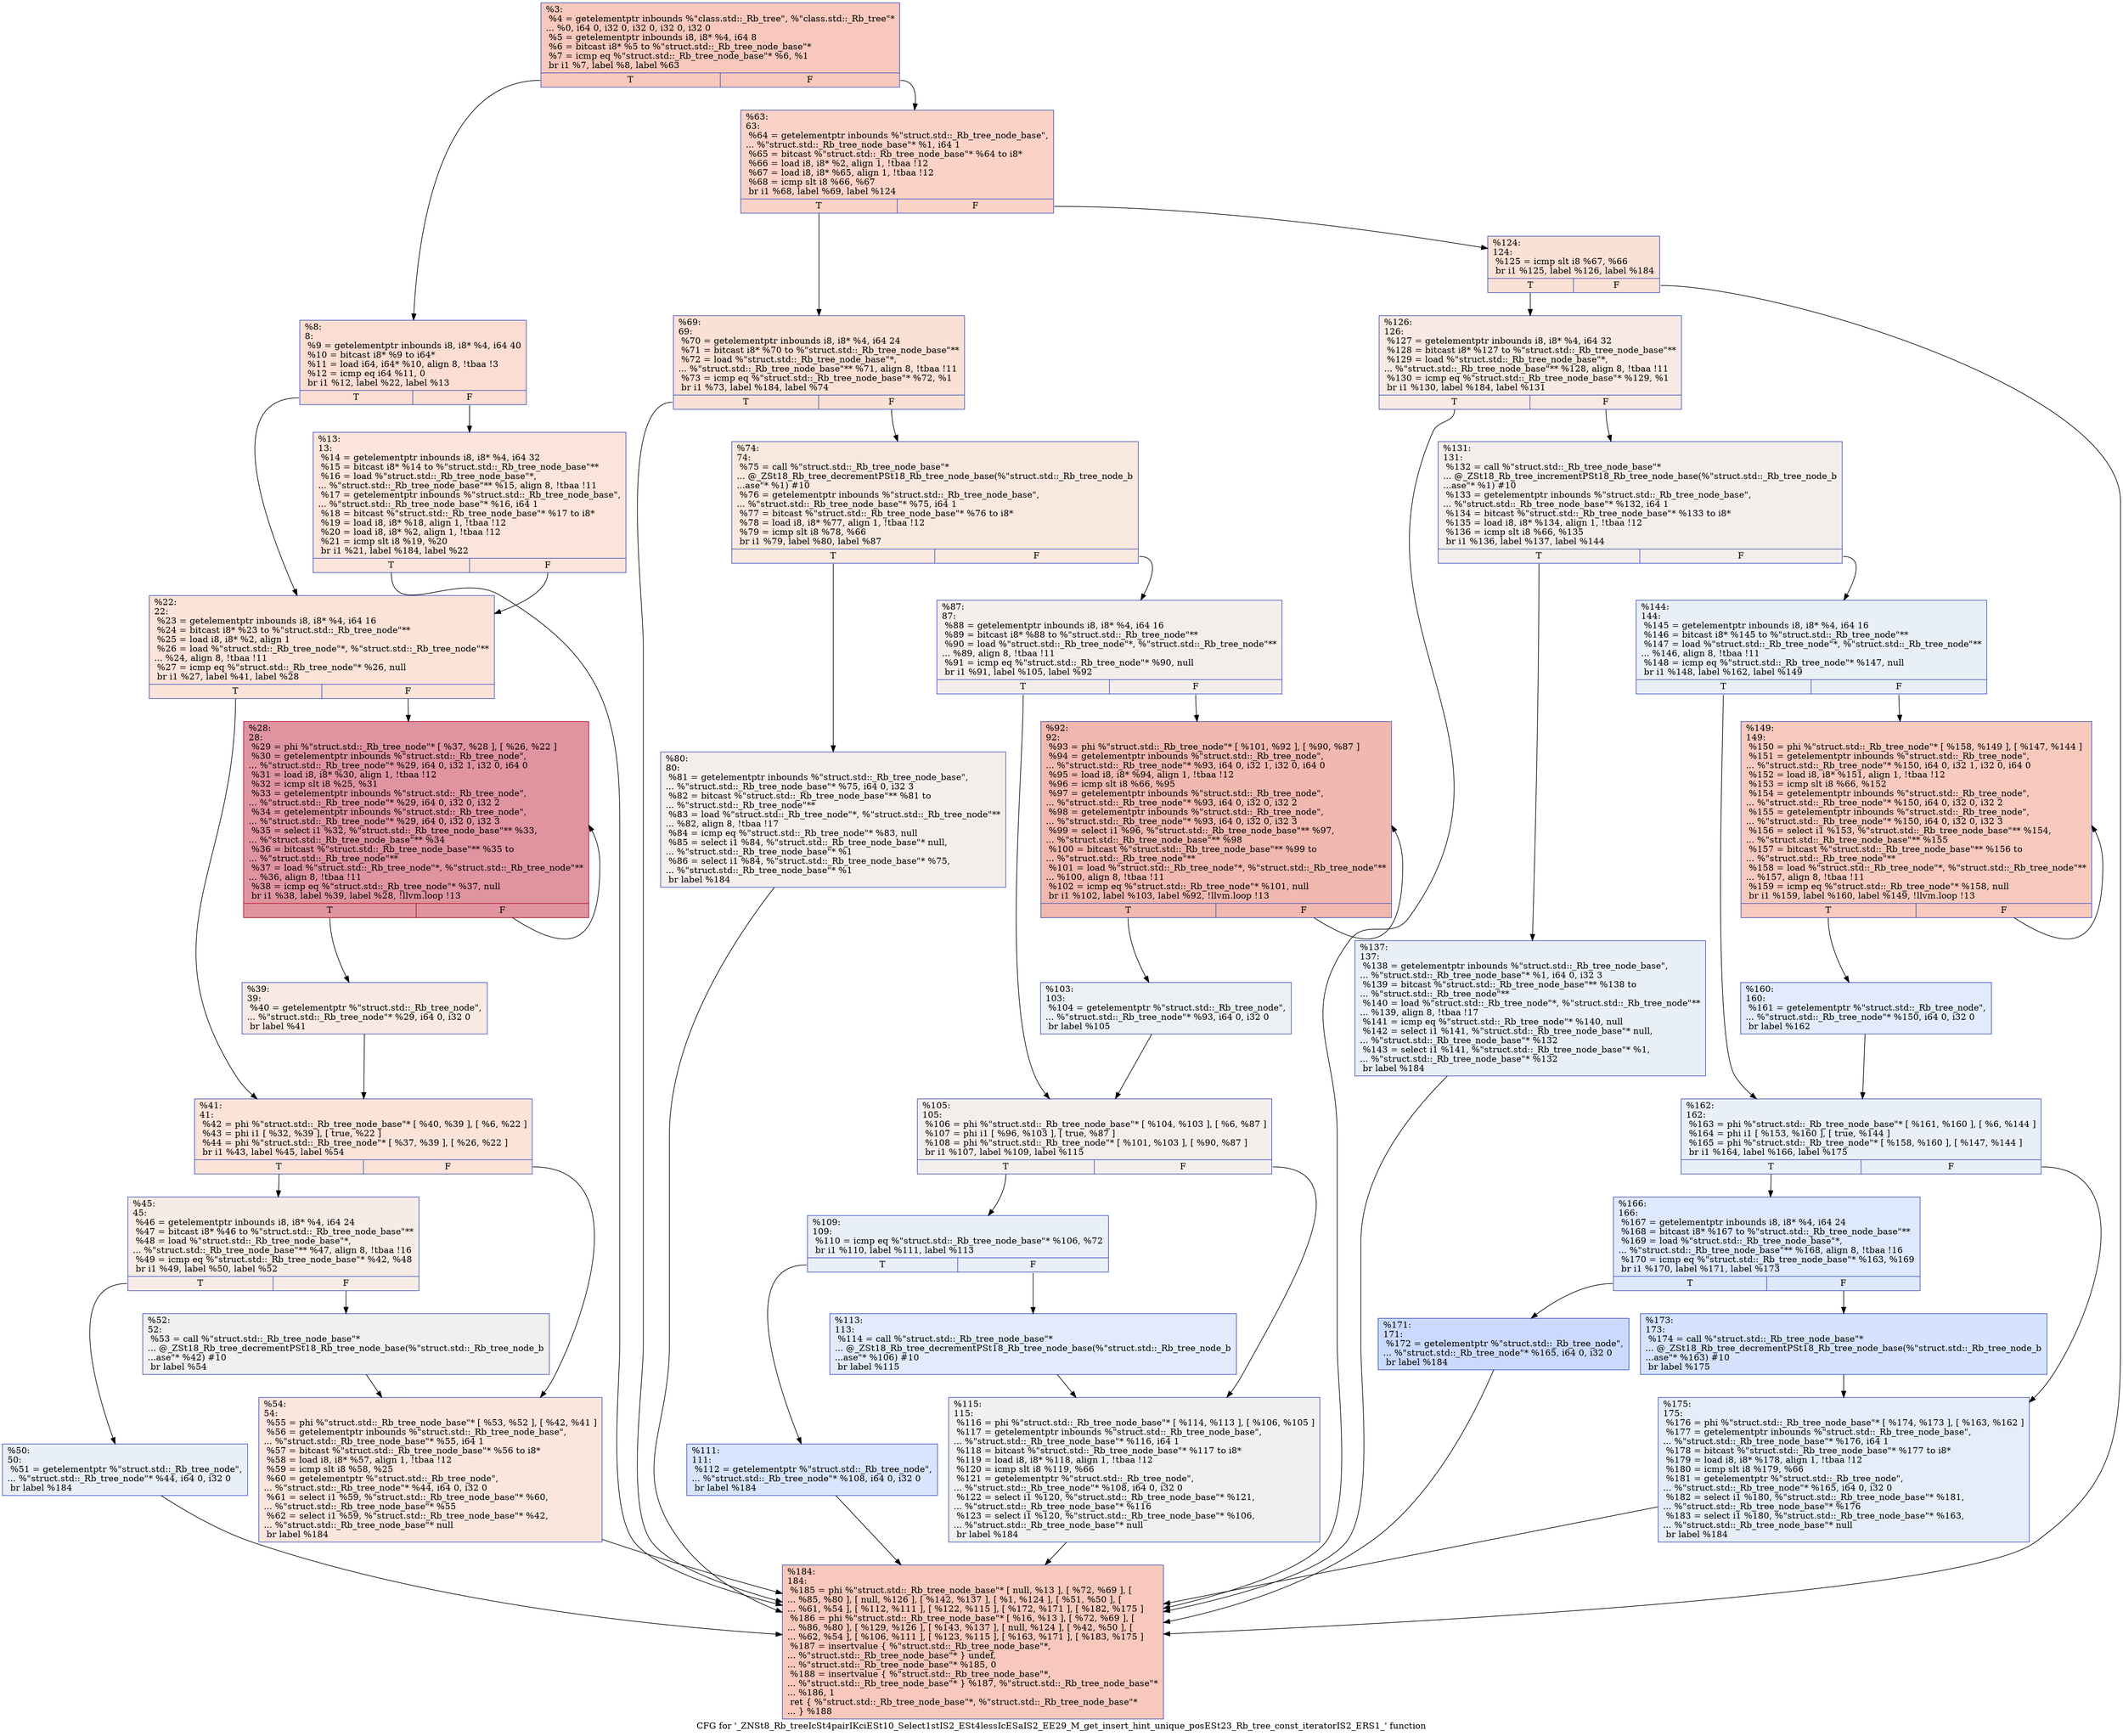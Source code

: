 digraph "CFG for '_ZNSt8_Rb_treeIcSt4pairIKciESt10_Select1stIS2_ESt4lessIcESaIS2_EE29_M_get_insert_hint_unique_posESt23_Rb_tree_const_iteratorIS2_ERS1_' function" {
	label="CFG for '_ZNSt8_Rb_treeIcSt4pairIKciESt10_Select1stIS2_ESt4lessIcESaIS2_EE29_M_get_insert_hint_unique_posESt23_Rb_tree_const_iteratorIS2_ERS1_' function";

	Node0x561bf09fa1a0 [shape=record,color="#3d50c3ff", style=filled, fillcolor="#ed836670",label="{%3:\l  %4 = getelementptr inbounds %\"class.std::_Rb_tree\", %\"class.std::_Rb_tree\"*\l... %0, i64 0, i32 0, i32 0, i32 0, i32 0\l  %5 = getelementptr inbounds i8, i8* %4, i64 8\l  %6 = bitcast i8* %5 to %\"struct.std::_Rb_tree_node_base\"*\l  %7 = icmp eq %\"struct.std::_Rb_tree_node_base\"* %6, %1\l  br i1 %7, label %8, label %63\l|{<s0>T|<s1>F}}"];
	Node0x561bf09fa1a0:s0 -> Node0x561bf09fa470;
	Node0x561bf09fa1a0:s1 -> Node0x561bf09fa4c0;
	Node0x561bf09fa470 [shape=record,color="#3d50c3ff", style=filled, fillcolor="#f7b39670",label="{%8:\l8:                                                \l  %9 = getelementptr inbounds i8, i8* %4, i64 40\l  %10 = bitcast i8* %9 to i64*\l  %11 = load i64, i64* %10, align 8, !tbaa !3\l  %12 = icmp eq i64 %11, 0\l  br i1 %12, label %22, label %13\l|{<s0>T|<s1>F}}"];
	Node0x561bf09fa470:s0 -> Node0x561bf09fa310;
	Node0x561bf09fa470:s1 -> Node0x561bf09fa740;
	Node0x561bf09fa740 [shape=record,color="#3d50c3ff", style=filled, fillcolor="#f5c1a970",label="{%13:\l13:                                               \l  %14 = getelementptr inbounds i8, i8* %4, i64 32\l  %15 = bitcast i8* %14 to %\"struct.std::_Rb_tree_node_base\"**\l  %16 = load %\"struct.std::_Rb_tree_node_base\"*,\l... %\"struct.std::_Rb_tree_node_base\"** %15, align 8, !tbaa !11\l  %17 = getelementptr inbounds %\"struct.std::_Rb_tree_node_base\",\l... %\"struct.std::_Rb_tree_node_base\"* %16, i64 1\l  %18 = bitcast %\"struct.std::_Rb_tree_node_base\"* %17 to i8*\l  %19 = load i8, i8* %18, align 1, !tbaa !12\l  %20 = load i8, i8* %2, align 1, !tbaa !12\l  %21 = icmp slt i8 %19, %20\l  br i1 %21, label %184, label %22\l|{<s0>T|<s1>F}}"];
	Node0x561bf09fa740:s0 -> Node0x561bf09fabb0;
	Node0x561bf09fa740:s1 -> Node0x561bf09fa310;
	Node0x561bf09fa310 [shape=record,color="#3d50c3ff", style=filled, fillcolor="#f6bfa670",label="{%22:\l22:                                               \l  %23 = getelementptr inbounds i8, i8* %4, i64 16\l  %24 = bitcast i8* %23 to %\"struct.std::_Rb_tree_node\"**\l  %25 = load i8, i8* %2, align 1\l  %26 = load %\"struct.std::_Rb_tree_node\"*, %\"struct.std::_Rb_tree_node\"**\l... %24, align 8, !tbaa !11\l  %27 = icmp eq %\"struct.std::_Rb_tree_node\"* %26, null\l  br i1 %27, label %41, label %28\l|{<s0>T|<s1>F}}"];
	Node0x561bf09fa310:s0 -> Node0x561bf09faf30;
	Node0x561bf09fa310:s1 -> Node0x561bf09faf80;
	Node0x561bf09faf80 [shape=record,color="#b70d28ff", style=filled, fillcolor="#b70d2870",label="{%28:\l28:                                               \l  %29 = phi %\"struct.std::_Rb_tree_node\"* [ %37, %28 ], [ %26, %22 ]\l  %30 = getelementptr inbounds %\"struct.std::_Rb_tree_node\",\l... %\"struct.std::_Rb_tree_node\"* %29, i64 0, i32 1, i32 0, i64 0\l  %31 = load i8, i8* %30, align 1, !tbaa !12\l  %32 = icmp slt i8 %25, %31\l  %33 = getelementptr inbounds %\"struct.std::_Rb_tree_node\",\l... %\"struct.std::_Rb_tree_node\"* %29, i64 0, i32 0, i32 2\l  %34 = getelementptr inbounds %\"struct.std::_Rb_tree_node\",\l... %\"struct.std::_Rb_tree_node\"* %29, i64 0, i32 0, i32 3\l  %35 = select i1 %32, %\"struct.std::_Rb_tree_node_base\"** %33,\l... %\"struct.std::_Rb_tree_node_base\"** %34\l  %36 = bitcast %\"struct.std::_Rb_tree_node_base\"** %35 to\l... %\"struct.std::_Rb_tree_node\"**\l  %37 = load %\"struct.std::_Rb_tree_node\"*, %\"struct.std::_Rb_tree_node\"**\l... %36, align 8, !tbaa !11\l  %38 = icmp eq %\"struct.std::_Rb_tree_node\"* %37, null\l  br i1 %38, label %39, label %28, !llvm.loop !13\l|{<s0>T|<s1>F}}"];
	Node0x561bf09faf80:s0 -> Node0x561bf09fb4f0;
	Node0x561bf09faf80:s1 -> Node0x561bf09faf80;
	Node0x561bf09fb4f0 [shape=record,color="#3d50c3ff", style=filled, fillcolor="#efcebd70",label="{%39:\l39:                                               \l  %40 = getelementptr %\"struct.std::_Rb_tree_node\",\l... %\"struct.std::_Rb_tree_node\"* %29, i64 0, i32 0\l  br label %41\l}"];
	Node0x561bf09fb4f0 -> Node0x561bf09faf30;
	Node0x561bf09faf30 [shape=record,color="#3d50c3ff", style=filled, fillcolor="#f6bfa670",label="{%41:\l41:                                               \l  %42 = phi %\"struct.std::_Rb_tree_node_base\"* [ %40, %39 ], [ %6, %22 ]\l  %43 = phi i1 [ %32, %39 ], [ true, %22 ]\l  %44 = phi %\"struct.std::_Rb_tree_node\"* [ %37, %39 ], [ %26, %22 ]\l  br i1 %43, label %45, label %54\l|{<s0>T|<s1>F}}"];
	Node0x561bf09faf30:s0 -> Node0x561bf09fba30;
	Node0x561bf09faf30:s1 -> Node0x561bf09fba80;
	Node0x561bf09fba30 [shape=record,color="#3d50c3ff", style=filled, fillcolor="#ecd3c570",label="{%45:\l45:                                               \l  %46 = getelementptr inbounds i8, i8* %4, i64 24\l  %47 = bitcast i8* %46 to %\"struct.std::_Rb_tree_node_base\"**\l  %48 = load %\"struct.std::_Rb_tree_node_base\"*,\l... %\"struct.std::_Rb_tree_node_base\"** %47, align 8, !tbaa !16\l  %49 = icmp eq %\"struct.std::_Rb_tree_node_base\"* %42, %48\l  br i1 %49, label %50, label %52\l|{<s0>T|<s1>F}}"];
	Node0x561bf09fba30:s0 -> Node0x561bf09fbd90;
	Node0x561bf09fba30:s1 -> Node0x561bf09fbde0;
	Node0x561bf09fbd90 [shape=record,color="#3d50c3ff", style=filled, fillcolor="#cedaeb70",label="{%50:\l50:                                               \l  %51 = getelementptr %\"struct.std::_Rb_tree_node\",\l... %\"struct.std::_Rb_tree_node\"* %44, i64 0, i32 0\l  br label %184\l}"];
	Node0x561bf09fbd90 -> Node0x561bf09fabb0;
	Node0x561bf09fbde0 [shape=record,color="#3d50c3ff", style=filled, fillcolor="#dedcdb70",label="{%52:\l52:                                               \l  %53 = call %\"struct.std::_Rb_tree_node_base\"*\l... @_ZSt18_Rb_tree_decrementPSt18_Rb_tree_node_base(%\"struct.std::_Rb_tree_node_b\l...ase\"* %42) #10\l  br label %54\l}"];
	Node0x561bf09fbde0 -> Node0x561bf09fba80;
	Node0x561bf09fba80 [shape=record,color="#3d50c3ff", style=filled, fillcolor="#f3c7b170",label="{%54:\l54:                                               \l  %55 = phi %\"struct.std::_Rb_tree_node_base\"* [ %53, %52 ], [ %42, %41 ]\l  %56 = getelementptr inbounds %\"struct.std::_Rb_tree_node_base\",\l... %\"struct.std::_Rb_tree_node_base\"* %55, i64 1\l  %57 = bitcast %\"struct.std::_Rb_tree_node_base\"* %56 to i8*\l  %58 = load i8, i8* %57, align 1, !tbaa !12\l  %59 = icmp slt i8 %58, %25\l  %60 = getelementptr %\"struct.std::_Rb_tree_node\",\l... %\"struct.std::_Rb_tree_node\"* %44, i64 0, i32 0\l  %61 = select i1 %59, %\"struct.std::_Rb_tree_node_base\"* %60,\l... %\"struct.std::_Rb_tree_node_base\"* %55\l  %62 = select i1 %59, %\"struct.std::_Rb_tree_node_base\"* %42,\l... %\"struct.std::_Rb_tree_node_base\"* null\l  br label %184\l}"];
	Node0x561bf09fba80 -> Node0x561bf09fabb0;
	Node0x561bf09fa4c0 [shape=record,color="#3d50c3ff", style=filled, fillcolor="#f59c7d70",label="{%63:\l63:                                               \l  %64 = getelementptr inbounds %\"struct.std::_Rb_tree_node_base\",\l... %\"struct.std::_Rb_tree_node_base\"* %1, i64 1\l  %65 = bitcast %\"struct.std::_Rb_tree_node_base\"* %64 to i8*\l  %66 = load i8, i8* %2, align 1, !tbaa !12\l  %67 = load i8, i8* %65, align 1, !tbaa !12\l  %68 = icmp slt i8 %66, %67\l  br i1 %68, label %69, label %124\l|{<s0>T|<s1>F}}"];
	Node0x561bf09fa4c0:s0 -> Node0x561bf09fca90;
	Node0x561bf09fa4c0:s1 -> Node0x561bf09fcae0;
	Node0x561bf09fca90 [shape=record,color="#3d50c3ff", style=filled, fillcolor="#f7b99e70",label="{%69:\l69:                                               \l  %70 = getelementptr inbounds i8, i8* %4, i64 24\l  %71 = bitcast i8* %70 to %\"struct.std::_Rb_tree_node_base\"**\l  %72 = load %\"struct.std::_Rb_tree_node_base\"*,\l... %\"struct.std::_Rb_tree_node_base\"** %71, align 8, !tbaa !11\l  %73 = icmp eq %\"struct.std::_Rb_tree_node_base\"* %72, %1\l  br i1 %73, label %184, label %74\l|{<s0>T|<s1>F}}"];
	Node0x561bf09fca90:s0 -> Node0x561bf09fabb0;
	Node0x561bf09fca90:s1 -> Node0x561bf09fd200;
	Node0x561bf09fd200 [shape=record,color="#3d50c3ff", style=filled, fillcolor="#f2cab570",label="{%74:\l74:                                               \l  %75 = call %\"struct.std::_Rb_tree_node_base\"*\l... @_ZSt18_Rb_tree_decrementPSt18_Rb_tree_node_base(%\"struct.std::_Rb_tree_node_b\l...ase\"* %1) #10\l  %76 = getelementptr inbounds %\"struct.std::_Rb_tree_node_base\",\l... %\"struct.std::_Rb_tree_node_base\"* %75, i64 1\l  %77 = bitcast %\"struct.std::_Rb_tree_node_base\"* %76 to i8*\l  %78 = load i8, i8* %77, align 1, !tbaa !12\l  %79 = icmp slt i8 %78, %66\l  br i1 %79, label %80, label %87\l|{<s0>T|<s1>F}}"];
	Node0x561bf09fd200:s0 -> Node0x561bf09fd620;
	Node0x561bf09fd200:s1 -> Node0x561bf09fd670;
	Node0x561bf09fd620 [shape=record,color="#3d50c3ff", style=filled, fillcolor="#e3d9d370",label="{%80:\l80:                                               \l  %81 = getelementptr inbounds %\"struct.std::_Rb_tree_node_base\",\l... %\"struct.std::_Rb_tree_node_base\"* %75, i64 0, i32 3\l  %82 = bitcast %\"struct.std::_Rb_tree_node_base\"** %81 to\l... %\"struct.std::_Rb_tree_node\"**\l  %83 = load %\"struct.std::_Rb_tree_node\"*, %\"struct.std::_Rb_tree_node\"**\l... %82, align 8, !tbaa !17\l  %84 = icmp eq %\"struct.std::_Rb_tree_node\"* %83, null\l  %85 = select i1 %84, %\"struct.std::_Rb_tree_node_base\"* null,\l... %\"struct.std::_Rb_tree_node_base\"* %1\l  %86 = select i1 %84, %\"struct.std::_Rb_tree_node_base\"* %75,\l... %\"struct.std::_Rb_tree_node_base\"* %1\l  br label %184\l}"];
	Node0x561bf09fd620 -> Node0x561bf09fabb0;
	Node0x561bf09fd670 [shape=record,color="#3d50c3ff", style=filled, fillcolor="#e3d9d370",label="{%87:\l87:                                               \l  %88 = getelementptr inbounds i8, i8* %4, i64 16\l  %89 = bitcast i8* %88 to %\"struct.std::_Rb_tree_node\"**\l  %90 = load %\"struct.std::_Rb_tree_node\"*, %\"struct.std::_Rb_tree_node\"**\l... %89, align 8, !tbaa !11\l  %91 = icmp eq %\"struct.std::_Rb_tree_node\"* %90, null\l  br i1 %91, label %105, label %92\l|{<s0>T|<s1>F}}"];
	Node0x561bf09fd670:s0 -> Node0x561bf09fe390;
	Node0x561bf09fd670:s1 -> Node0x561bf09fe3e0;
	Node0x561bf09fe3e0 [shape=record,color="#3d50c3ff", style=filled, fillcolor="#dc5d4a70",label="{%92:\l92:                                               \l  %93 = phi %\"struct.std::_Rb_tree_node\"* [ %101, %92 ], [ %90, %87 ]\l  %94 = getelementptr inbounds %\"struct.std::_Rb_tree_node\",\l... %\"struct.std::_Rb_tree_node\"* %93, i64 0, i32 1, i32 0, i64 0\l  %95 = load i8, i8* %94, align 1, !tbaa !12\l  %96 = icmp slt i8 %66, %95\l  %97 = getelementptr inbounds %\"struct.std::_Rb_tree_node\",\l... %\"struct.std::_Rb_tree_node\"* %93, i64 0, i32 0, i32 2\l  %98 = getelementptr inbounds %\"struct.std::_Rb_tree_node\",\l... %\"struct.std::_Rb_tree_node\"* %93, i64 0, i32 0, i32 3\l  %99 = select i1 %96, %\"struct.std::_Rb_tree_node_base\"** %97,\l... %\"struct.std::_Rb_tree_node_base\"** %98\l  %100 = bitcast %\"struct.std::_Rb_tree_node_base\"** %99 to\l... %\"struct.std::_Rb_tree_node\"**\l  %101 = load %\"struct.std::_Rb_tree_node\"*, %\"struct.std::_Rb_tree_node\"**\l... %100, align 8, !tbaa !11\l  %102 = icmp eq %\"struct.std::_Rb_tree_node\"* %101, null\l  br i1 %102, label %103, label %92, !llvm.loop !13\l|{<s0>T|<s1>F}}"];
	Node0x561bf09fe3e0:s0 -> Node0x561bf09fe9b0;
	Node0x561bf09fe3e0:s1 -> Node0x561bf09fe3e0;
	Node0x561bf09fe9b0 [shape=record,color="#3d50c3ff", style=filled, fillcolor="#d6dce470",label="{%103:\l103:                                              \l  %104 = getelementptr %\"struct.std::_Rb_tree_node\",\l... %\"struct.std::_Rb_tree_node\"* %93, i64 0, i32 0\l  br label %105\l}"];
	Node0x561bf09fe9b0 -> Node0x561bf09fe390;
	Node0x561bf09fe390 [shape=record,color="#3d50c3ff", style=filled, fillcolor="#e3d9d370",label="{%105:\l105:                                              \l  %106 = phi %\"struct.std::_Rb_tree_node_base\"* [ %104, %103 ], [ %6, %87 ]\l  %107 = phi i1 [ %96, %103 ], [ true, %87 ]\l  %108 = phi %\"struct.std::_Rb_tree_node\"* [ %101, %103 ], [ %90, %87 ]\l  br i1 %107, label %109, label %115\l|{<s0>T|<s1>F}}"];
	Node0x561bf09fe390:s0 -> Node0x561bf09ff400;
	Node0x561bf09fe390:s1 -> Node0x561bf09ff450;
	Node0x561bf09ff400 [shape=record,color="#3d50c3ff", style=filled, fillcolor="#cedaeb70",label="{%109:\l109:                                              \l  %110 = icmp eq %\"struct.std::_Rb_tree_node_base\"* %106, %72\l  br i1 %110, label %111, label %113\l|{<s0>T|<s1>F}}"];
	Node0x561bf09ff400:s0 -> Node0x561bf09ff5e0;
	Node0x561bf09ff400:s1 -> Node0x561bf09ff630;
	Node0x561bf09ff5e0 [shape=record,color="#3d50c3ff", style=filled, fillcolor="#a7c5fe70",label="{%111:\l111:                                              \l  %112 = getelementptr %\"struct.std::_Rb_tree_node\",\l... %\"struct.std::_Rb_tree_node\"* %108, i64 0, i32 0\l  br label %184\l}"];
	Node0x561bf09ff5e0 -> Node0x561bf09fabb0;
	Node0x561bf09ff630 [shape=record,color="#3d50c3ff", style=filled, fillcolor="#bbd1f870",label="{%113:\l113:                                              \l  %114 = call %\"struct.std::_Rb_tree_node_base\"*\l... @_ZSt18_Rb_tree_decrementPSt18_Rb_tree_node_base(%\"struct.std::_Rb_tree_node_b\l...ase\"* %106) #10\l  br label %115\l}"];
	Node0x561bf09ff630 -> Node0x561bf09ff450;
	Node0x561bf09ff450 [shape=record,color="#3d50c3ff", style=filled, fillcolor="#dedcdb70",label="{%115:\l115:                                              \l  %116 = phi %\"struct.std::_Rb_tree_node_base\"* [ %114, %113 ], [ %106, %105 ]\l  %117 = getelementptr inbounds %\"struct.std::_Rb_tree_node_base\",\l... %\"struct.std::_Rb_tree_node_base\"* %116, i64 1\l  %118 = bitcast %\"struct.std::_Rb_tree_node_base\"* %117 to i8*\l  %119 = load i8, i8* %118, align 1, !tbaa !12\l  %120 = icmp slt i8 %119, %66\l  %121 = getelementptr %\"struct.std::_Rb_tree_node\",\l... %\"struct.std::_Rb_tree_node\"* %108, i64 0, i32 0\l  %122 = select i1 %120, %\"struct.std::_Rb_tree_node_base\"* %121,\l... %\"struct.std::_Rb_tree_node_base\"* %116\l  %123 = select i1 %120, %\"struct.std::_Rb_tree_node_base\"* %106,\l... %\"struct.std::_Rb_tree_node_base\"* null\l  br label %184\l}"];
	Node0x561bf09ff450 -> Node0x561bf09fabb0;
	Node0x561bf09fcae0 [shape=record,color="#3d50c3ff", style=filled, fillcolor="#f7b99e70",label="{%124:\l124:                                              \l  %125 = icmp slt i8 %67, %66\l  br i1 %125, label %126, label %184\l|{<s0>T|<s1>F}}"];
	Node0x561bf09fcae0:s0 -> Node0x561bf0a00000;
	Node0x561bf09fcae0:s1 -> Node0x561bf09fabb0;
	Node0x561bf0a00000 [shape=record,color="#3d50c3ff", style=filled, fillcolor="#efcebd70",label="{%126:\l126:                                              \l  %127 = getelementptr inbounds i8, i8* %4, i64 32\l  %128 = bitcast i8* %127 to %\"struct.std::_Rb_tree_node_base\"**\l  %129 = load %\"struct.std::_Rb_tree_node_base\"*,\l... %\"struct.std::_Rb_tree_node_base\"** %128, align 8, !tbaa !11\l  %130 = icmp eq %\"struct.std::_Rb_tree_node_base\"* %129, %1\l  br i1 %130, label %184, label %131\l|{<s0>T|<s1>F}}"];
	Node0x561bf0a00000:s0 -> Node0x561bf09fabb0;
	Node0x561bf0a00000:s1 -> Node0x561bf0a00b20;
	Node0x561bf0a00b20 [shape=record,color="#3d50c3ff", style=filled, fillcolor="#e3d9d370",label="{%131:\l131:                                              \l  %132 = call %\"struct.std::_Rb_tree_node_base\"*\l... @_ZSt18_Rb_tree_incrementPSt18_Rb_tree_node_base(%\"struct.std::_Rb_tree_node_b\l...ase\"* %1) #10\l  %133 = getelementptr inbounds %\"struct.std::_Rb_tree_node_base\",\l... %\"struct.std::_Rb_tree_node_base\"* %132, i64 1\l  %134 = bitcast %\"struct.std::_Rb_tree_node_base\"* %133 to i8*\l  %135 = load i8, i8* %134, align 1, !tbaa !12\l  %136 = icmp slt i8 %66, %135\l  br i1 %136, label %137, label %144\l|{<s0>T|<s1>F}}"];
	Node0x561bf0a00b20:s0 -> Node0x561bf0a00f40;
	Node0x561bf0a00b20:s1 -> Node0x561bf0a00f90;
	Node0x561bf0a00f40 [shape=record,color="#3d50c3ff", style=filled, fillcolor="#cedaeb70",label="{%137:\l137:                                              \l  %138 = getelementptr inbounds %\"struct.std::_Rb_tree_node_base\",\l... %\"struct.std::_Rb_tree_node_base\"* %1, i64 0, i32 3\l  %139 = bitcast %\"struct.std::_Rb_tree_node_base\"** %138 to\l... %\"struct.std::_Rb_tree_node\"**\l  %140 = load %\"struct.std::_Rb_tree_node\"*, %\"struct.std::_Rb_tree_node\"**\l... %139, align 8, !tbaa !17\l  %141 = icmp eq %\"struct.std::_Rb_tree_node\"* %140, null\l  %142 = select i1 %141, %\"struct.std::_Rb_tree_node_base\"* null,\l... %\"struct.std::_Rb_tree_node_base\"* %132\l  %143 = select i1 %141, %\"struct.std::_Rb_tree_node_base\"* %1,\l... %\"struct.std::_Rb_tree_node_base\"* %132\l  br label %184\l}"];
	Node0x561bf0a00f40 -> Node0x561bf09fabb0;
	Node0x561bf0a00f90 [shape=record,color="#3d50c3ff", style=filled, fillcolor="#cedaeb70",label="{%144:\l144:                                              \l  %145 = getelementptr inbounds i8, i8* %4, i64 16\l  %146 = bitcast i8* %145 to %\"struct.std::_Rb_tree_node\"**\l  %147 = load %\"struct.std::_Rb_tree_node\"*, %\"struct.std::_Rb_tree_node\"**\l... %146, align 8, !tbaa !11\l  %148 = icmp eq %\"struct.std::_Rb_tree_node\"* %147, null\l  br i1 %148, label %162, label %149\l|{<s0>T|<s1>F}}"];
	Node0x561bf0a00f90:s0 -> Node0x561bf0a016a0;
	Node0x561bf0a00f90:s1 -> Node0x561bf0a016f0;
	Node0x561bf0a016f0 [shape=record,color="#3d50c3ff", style=filled, fillcolor="#ef886b70",label="{%149:\l149:                                              \l  %150 = phi %\"struct.std::_Rb_tree_node\"* [ %158, %149 ], [ %147, %144 ]\l  %151 = getelementptr inbounds %\"struct.std::_Rb_tree_node\",\l... %\"struct.std::_Rb_tree_node\"* %150, i64 0, i32 1, i32 0, i64 0\l  %152 = load i8, i8* %151, align 1, !tbaa !12\l  %153 = icmp slt i8 %66, %152\l  %154 = getelementptr inbounds %\"struct.std::_Rb_tree_node\",\l... %\"struct.std::_Rb_tree_node\"* %150, i64 0, i32 0, i32 2\l  %155 = getelementptr inbounds %\"struct.std::_Rb_tree_node\",\l... %\"struct.std::_Rb_tree_node\"* %150, i64 0, i32 0, i32 3\l  %156 = select i1 %153, %\"struct.std::_Rb_tree_node_base\"** %154,\l... %\"struct.std::_Rb_tree_node_base\"** %155\l  %157 = bitcast %\"struct.std::_Rb_tree_node_base\"** %156 to\l... %\"struct.std::_Rb_tree_node\"**\l  %158 = load %\"struct.std::_Rb_tree_node\"*, %\"struct.std::_Rb_tree_node\"**\l... %157, align 8, !tbaa !11\l  %159 = icmp eq %\"struct.std::_Rb_tree_node\"* %158, null\l  br i1 %159, label %160, label %149, !llvm.loop !13\l|{<s0>T|<s1>F}}"];
	Node0x561bf0a016f0:s0 -> Node0x561bf0a01e80;
	Node0x561bf0a016f0:s1 -> Node0x561bf0a016f0;
	Node0x561bf0a01e80 [shape=record,color="#3d50c3ff", style=filled, fillcolor="#bbd1f870",label="{%160:\l160:                                              \l  %161 = getelementptr %\"struct.std::_Rb_tree_node\",\l... %\"struct.std::_Rb_tree_node\"* %150, i64 0, i32 0\l  br label %162\l}"];
	Node0x561bf0a01e80 -> Node0x561bf0a016a0;
	Node0x561bf0a016a0 [shape=record,color="#3d50c3ff", style=filled, fillcolor="#cedaeb70",label="{%162:\l162:                                              \l  %163 = phi %\"struct.std::_Rb_tree_node_base\"* [ %161, %160 ], [ %6, %144 ]\l  %164 = phi i1 [ %153, %160 ], [ true, %144 ]\l  %165 = phi %\"struct.std::_Rb_tree_node\"* [ %158, %160 ], [ %147, %144 ]\l  br i1 %164, label %166, label %175\l|{<s0>T|<s1>F}}"];
	Node0x561bf0a016a0:s0 -> Node0x561bf0a022c0;
	Node0x561bf0a016a0:s1 -> Node0x561bf0a02310;
	Node0x561bf0a022c0 [shape=record,color="#3d50c3ff", style=filled, fillcolor="#b5cdfa70",label="{%166:\l166:                                              \l  %167 = getelementptr inbounds i8, i8* %4, i64 24\l  %168 = bitcast i8* %167 to %\"struct.std::_Rb_tree_node_base\"**\l  %169 = load %\"struct.std::_Rb_tree_node_base\"*,\l... %\"struct.std::_Rb_tree_node_base\"** %168, align 8, !tbaa !16\l  %170 = icmp eq %\"struct.std::_Rb_tree_node_base\"* %163, %169\l  br i1 %170, label %171, label %173\l|{<s0>T|<s1>F}}"];
	Node0x561bf0a022c0:s0 -> Node0x561bf0a02620;
	Node0x561bf0a022c0:s1 -> Node0x561bf0a02670;
	Node0x561bf0a02620 [shape=record,color="#3d50c3ff", style=filled, fillcolor="#88abfd70",label="{%171:\l171:                                              \l  %172 = getelementptr %\"struct.std::_Rb_tree_node\",\l... %\"struct.std::_Rb_tree_node\"* %165, i64 0, i32 0\l  br label %184\l}"];
	Node0x561bf0a02620 -> Node0x561bf09fabb0;
	Node0x561bf0a02670 [shape=record,color="#3d50c3ff", style=filled, fillcolor="#a1c0ff70",label="{%173:\l173:                                              \l  %174 = call %\"struct.std::_Rb_tree_node_base\"*\l... @_ZSt18_Rb_tree_decrementPSt18_Rb_tree_node_base(%\"struct.std::_Rb_tree_node_b\l...ase\"* %163) #10\l  br label %175\l}"];
	Node0x561bf0a02670 -> Node0x561bf0a02310;
	Node0x561bf0a02310 [shape=record,color="#3d50c3ff", style=filled, fillcolor="#c5d6f270",label="{%175:\l175:                                              \l  %176 = phi %\"struct.std::_Rb_tree_node_base\"* [ %174, %173 ], [ %163, %162 ]\l  %177 = getelementptr inbounds %\"struct.std::_Rb_tree_node_base\",\l... %\"struct.std::_Rb_tree_node_base\"* %176, i64 1\l  %178 = bitcast %\"struct.std::_Rb_tree_node_base\"* %177 to i8*\l  %179 = load i8, i8* %178, align 1, !tbaa !12\l  %180 = icmp slt i8 %179, %66\l  %181 = getelementptr %\"struct.std::_Rb_tree_node\",\l... %\"struct.std::_Rb_tree_node\"* %165, i64 0, i32 0\l  %182 = select i1 %180, %\"struct.std::_Rb_tree_node_base\"* %181,\l... %\"struct.std::_Rb_tree_node_base\"* %176\l  %183 = select i1 %180, %\"struct.std::_Rb_tree_node_base\"* %163,\l... %\"struct.std::_Rb_tree_node_base\"* null\l  br label %184\l}"];
	Node0x561bf0a02310 -> Node0x561bf09fabb0;
	Node0x561bf09fabb0 [shape=record,color="#3d50c3ff", style=filled, fillcolor="#ed836670",label="{%184:\l184:                                              \l  %185 = phi %\"struct.std::_Rb_tree_node_base\"* [ null, %13 ], [ %72, %69 ], [\l... %85, %80 ], [ null, %126 ], [ %142, %137 ], [ %1, %124 ], [ %51, %50 ], [\l... %61, %54 ], [ %112, %111 ], [ %122, %115 ], [ %172, %171 ], [ %182, %175 ]\l  %186 = phi %\"struct.std::_Rb_tree_node_base\"* [ %16, %13 ], [ %72, %69 ], [\l... %86, %80 ], [ %129, %126 ], [ %143, %137 ], [ null, %124 ], [ %42, %50 ], [\l... %62, %54 ], [ %106, %111 ], [ %123, %115 ], [ %163, %171 ], [ %183, %175 ]\l  %187 = insertvalue \{ %\"struct.std::_Rb_tree_node_base\"*,\l... %\"struct.std::_Rb_tree_node_base\"* \} undef,\l... %\"struct.std::_Rb_tree_node_base\"* %185, 0\l  %188 = insertvalue \{ %\"struct.std::_Rb_tree_node_base\"*,\l... %\"struct.std::_Rb_tree_node_base\"* \} %187, %\"struct.std::_Rb_tree_node_base\"*\l... %186, 1\l  ret \{ %\"struct.std::_Rb_tree_node_base\"*, %\"struct.std::_Rb_tree_node_base\"*\l... \} %188\l}"];
}
